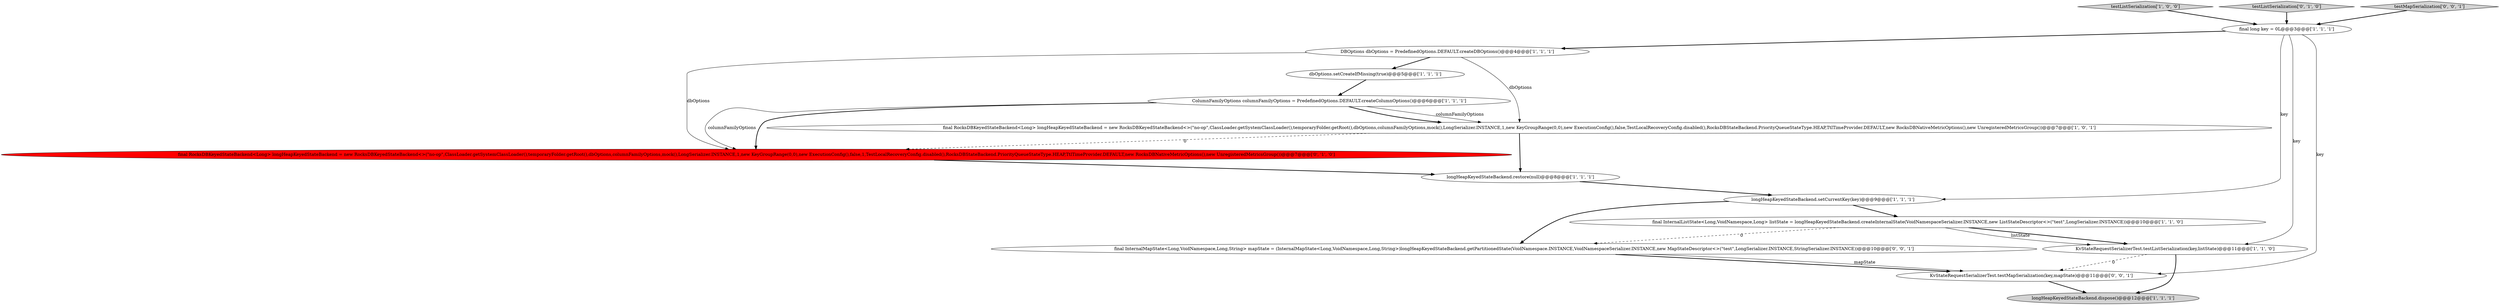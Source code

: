 digraph {
4 [style = filled, label = "testListSerialization['1', '0', '0']", fillcolor = lightgray, shape = diamond image = "AAA0AAABBB1BBB"];
10 [style = filled, label = "longHeapKeyedStateBackend.dispose()@@@12@@@['1', '1', '1']", fillcolor = lightgray, shape = ellipse image = "AAA0AAABBB1BBB"];
1 [style = filled, label = "final InternalListState<Long,VoidNamespace,Long> listState = longHeapKeyedStateBackend.createInternalState(VoidNamespaceSerializer.INSTANCE,new ListStateDescriptor<>(\"test\",LongSerializer.INSTANCE))@@@10@@@['1', '1', '0']", fillcolor = white, shape = ellipse image = "AAA0AAABBB1BBB"];
8 [style = filled, label = "KvStateRequestSerializerTest.testListSerialization(key,listState)@@@11@@@['1', '1', '0']", fillcolor = white, shape = ellipse image = "AAA0AAABBB1BBB"];
0 [style = filled, label = "ColumnFamilyOptions columnFamilyOptions = PredefinedOptions.DEFAULT.createColumnOptions()@@@6@@@['1', '1', '1']", fillcolor = white, shape = ellipse image = "AAA0AAABBB1BBB"];
13 [style = filled, label = "KvStateRequestSerializerTest.testMapSerialization(key,mapState)@@@11@@@['0', '0', '1']", fillcolor = white, shape = ellipse image = "AAA0AAABBB3BBB"];
5 [style = filled, label = "DBOptions dbOptions = PredefinedOptions.DEFAULT.createDBOptions()@@@4@@@['1', '1', '1']", fillcolor = white, shape = ellipse image = "AAA0AAABBB1BBB"];
3 [style = filled, label = "final RocksDBKeyedStateBackend<Long> longHeapKeyedStateBackend = new RocksDBKeyedStateBackend<>(\"no-op\",ClassLoader.getSystemClassLoader(),temporaryFolder.getRoot(),dbOptions,columnFamilyOptions,mock(),LongSerializer.INSTANCE,1,new KeyGroupRange(0,0),new ExecutionConfig(),false,TestLocalRecoveryConfig.disabled(),RocksDBStateBackend.PriorityQueueStateType.HEAP,TtlTimeProvider.DEFAULT,new RocksDBNativeMetricOptions(),new UnregisteredMetricsGroup())@@@7@@@['1', '0', '1']", fillcolor = white, shape = ellipse image = "AAA0AAABBB1BBB"];
6 [style = filled, label = "longHeapKeyedStateBackend.restore(null)@@@8@@@['1', '1', '1']", fillcolor = white, shape = ellipse image = "AAA0AAABBB1BBB"];
11 [style = filled, label = "final RocksDBKeyedStateBackend<Long> longHeapKeyedStateBackend = new RocksDBKeyedStateBackend<>(\"no-op\",ClassLoader.getSystemClassLoader(),temporaryFolder.getRoot(),dbOptions,columnFamilyOptions,mock(),LongSerializer.INSTANCE,1,new KeyGroupRange(0,0),new ExecutionConfig(),false,1,TestLocalRecoveryConfig.disabled(),RocksDBStateBackend.PriorityQueueStateType.HEAP,TtlTimeProvider.DEFAULT,new RocksDBNativeMetricOptions(),new UnregisteredMetricsGroup())@@@7@@@['0', '1', '0']", fillcolor = red, shape = ellipse image = "AAA1AAABBB2BBB"];
9 [style = filled, label = "dbOptions.setCreateIfMissing(true)@@@5@@@['1', '1', '1']", fillcolor = white, shape = ellipse image = "AAA0AAABBB1BBB"];
15 [style = filled, label = "final InternalMapState<Long,VoidNamespace,Long,String> mapState = (InternalMapState<Long,VoidNamespace,Long,String>)longHeapKeyedStateBackend.getPartitionedState(VoidNamespace.INSTANCE,VoidNamespaceSerializer.INSTANCE,new MapStateDescriptor<>(\"test\",LongSerializer.INSTANCE,StringSerializer.INSTANCE))@@@10@@@['0', '0', '1']", fillcolor = white, shape = ellipse image = "AAA0AAABBB3BBB"];
12 [style = filled, label = "testListSerialization['0', '1', '0']", fillcolor = lightgray, shape = diamond image = "AAA0AAABBB2BBB"];
2 [style = filled, label = "final long key = 0L@@@3@@@['1', '1', '1']", fillcolor = white, shape = ellipse image = "AAA0AAABBB1BBB"];
7 [style = filled, label = "longHeapKeyedStateBackend.setCurrentKey(key)@@@9@@@['1', '1', '1']", fillcolor = white, shape = ellipse image = "AAA0AAABBB1BBB"];
14 [style = filled, label = "testMapSerialization['0', '0', '1']", fillcolor = lightgray, shape = diamond image = "AAA0AAABBB3BBB"];
0->3 [style = bold, label=""];
13->10 [style = bold, label=""];
8->10 [style = bold, label=""];
15->13 [style = bold, label=""];
7->1 [style = bold, label=""];
1->8 [style = bold, label=""];
9->0 [style = bold, label=""];
5->9 [style = bold, label=""];
2->13 [style = solid, label="key"];
1->15 [style = dashed, label="0"];
11->6 [style = bold, label=""];
0->3 [style = solid, label="columnFamilyOptions"];
0->11 [style = bold, label=""];
3->6 [style = bold, label=""];
4->2 [style = bold, label=""];
0->11 [style = solid, label="columnFamilyOptions"];
8->13 [style = dashed, label="0"];
12->2 [style = bold, label=""];
2->7 [style = solid, label="key"];
7->15 [style = bold, label=""];
15->13 [style = solid, label="mapState"];
5->11 [style = solid, label="dbOptions"];
14->2 [style = bold, label=""];
5->3 [style = solid, label="dbOptions"];
6->7 [style = bold, label=""];
2->8 [style = solid, label="key"];
1->8 [style = solid, label="listState"];
3->11 [style = dashed, label="0"];
2->5 [style = bold, label=""];
}
